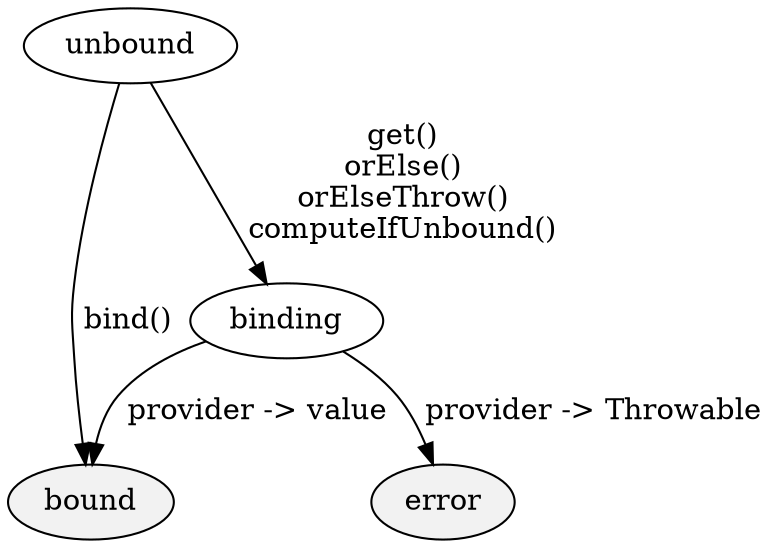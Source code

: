 digraph G {
    unbound -> bound [ label=" bind()" ];
    unbound -> binding [ label=" get()\n orElse()\n orElseThrow()\n computeIfUnbound()\n" ];
    binding -> bound [ label=" provider -> value" ];
    binding -> error [ label=" provider -> Throwable" ];

    bound [style=filled fillcolor=gray95];
    error [style=filled fillcolor=gray95];
}